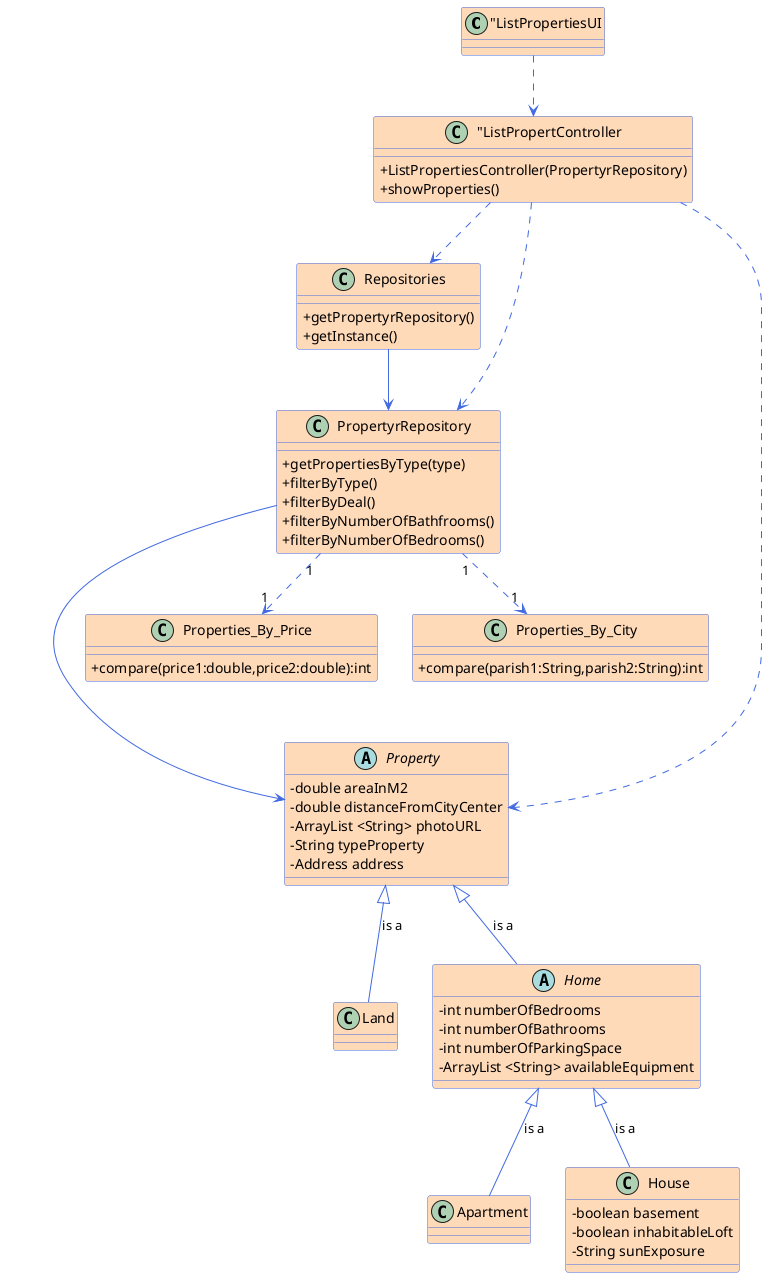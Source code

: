 @startuml
'skinparam monochrome true
skinparam packageStyle rectangle
skinparam shadowing false
'skinparam linetype ortho
'left to right direction
skinparam classAttributeIconSize 0
'---------File styling---------
skinparam class {
    BackgroundColor PeachPuff
    ArrowColor RoyalBlue
    BorderColor RoyalBlue
}

class ""ListPropertiesUI" as UI
class ""ListPropertController" as CONTROL{
+ListPropertiesController(PropertyrRepository)
+showProperties()
}
class Repositories{
+getPropertyrRepository()
+getInstance()
}
class "PropertyrRepository" as PROP_REP{
+getPropertiesByType(type)
+filterByType()
+filterByDeal()
+filterByNumberOfBathfrooms()
+filterByNumberOfBedrooms()

}


abstract class Property{
   - double areaInM2
       - double distanceFromCityCenter
       - ArrayList <String> photoURL
       - String typeProperty
       - Address address

}

class Land{

}
class Apartment{

}
class House{
    - boolean basement
        - boolean inhabitableLoft
        - String sunExposure
}

abstract class Home {
    -int numberOfBedrooms
        -int numberOfBathrooms
        -int numberOfParkingSpace
        -ArrayList <String> availableEquipment
}
class Properties_By_Price{
+compare(price1:double,price2:double):int
'ascending or descending
}

class Properties_By_City{
+compare(parish1:String,parish2:String):int
'ordem alfabetica
}


'--------------------heritage--------------------
.Property <|-- .Land : is a
.Property <|-- .Home : is a
.Home <|-- .Apartment : is a
.Home <|-- .House : is a
'------------------------------------------------
UI ..> CONTROL
CONTROL ..> Repositories
Repositories -->PROP_REP
CONTROL ...> Property
PROP_REP--->Property
CONTROL ..> PROP_REP


PROP_REP"1"..>"1"Properties_By_City
PROP_REP"1"..>"1"Properties_By_Price
@enduml